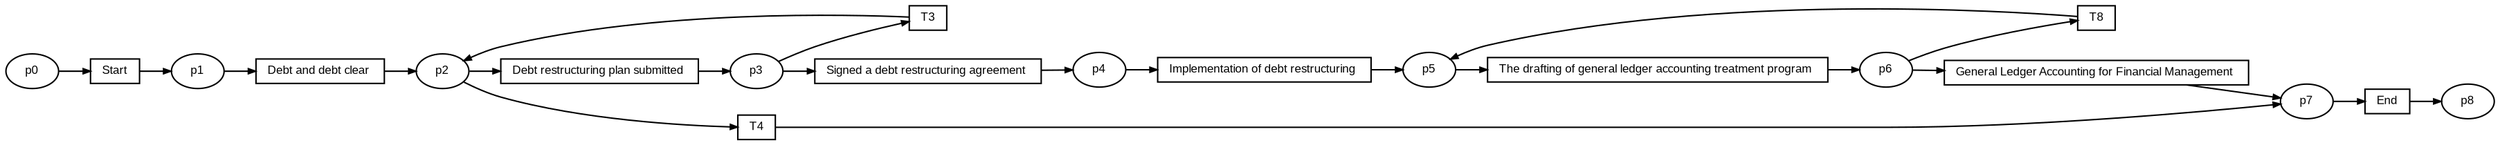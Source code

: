 digraph G {ranksep=".3"; fontsize="8"; remincross=true; margin="0.0,0.0"; fontname="Arial";rankdir="LR"; 
edge [arrowsize="0.5"];
node [height=".2",width=".2",fontname="Arial",fontsize="8"];
t0 [shape="box",label="Start"];
t1 [shape="box",label="Debt and debt clear "];
t2 [shape="box",label="End"];
t3 [shape="box",label="Debt restructuring plan submitted "];
t4 [shape="box",label="T3"];
t5 [shape="box",label="T4"];
t6 [shape="box",label="Signed a debt restructuring agreement "];
t7 [shape="box",label="Implementation of debt restructuring "];
t8 [shape="box",label="The drafting of general ledger accounting treatment program "];
t9 [shape="box",label="T8"];
t10 [shape="box",label="General Ledger Accounting for Financial Management "];
p0 [shape="oval",label="p0"];
p1 [shape="oval",label="p1"];
p2 [shape="oval",label="p2"];
p3 [shape="oval",label="p3"];
p4 [shape="oval",label="p4"];
p5 [shape="oval",label="p5"];
p6 [shape="oval",label="p6"];
p7 [shape="oval",label="p7"];
p8 [shape="oval",label="p8"];
p3 -> t6[label=""];
t7 -> p5[label=""];
t5 -> p7[label=""];
p0 -> t0[label=""];
p4 -> t7[label=""];
p2 -> t5[label=""];
t3 -> p3[label=""];
t10 -> p7[label=""];
t2 -> p8[label=""];
p2 -> t3[label=""];
p6 -> t10[label=""];
t4 -> p2[label=""];
t1 -> p2[label=""];
t9 -> p5[label=""];
p3 -> t4[label=""];
p7 -> t2[label=""];
t6 -> p4[label=""];
p6 -> t9[label=""];
p5 -> t8[label=""];
t8 -> p6[label=""];
p1 -> t1[label=""];
t0 -> p1[label=""];
}
